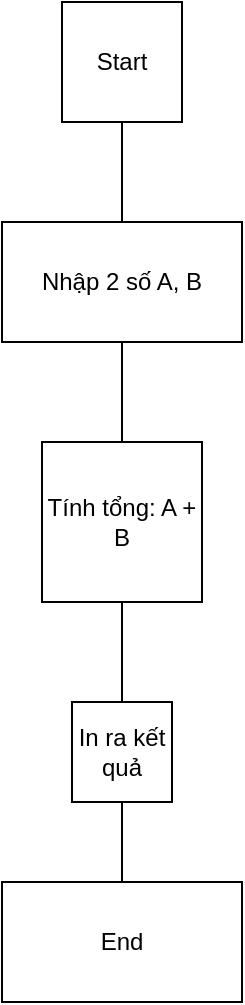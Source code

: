 <mxfile version="25.0.3">
  <diagram name="Trang-1" id="gOBppYX6b1jqM8egk4P6">
    <mxGraphModel dx="880" dy="478" grid="1" gridSize="10" guides="1" tooltips="1" connect="1" arrows="1" fold="1" page="1" pageScale="1" pageWidth="827" pageHeight="1169" math="0" shadow="0">
      <root>
        <mxCell id="0" />
        <mxCell id="1" parent="0" />
        <mxCell id="mojiPeJ_9v6rV2ADxyro-1" value="Start" style="whiteSpace=wrap;html=1;aspect=fixed;" vertex="1" parent="1">
          <mxGeometry x="370" y="30" width="60" height="60" as="geometry" />
        </mxCell>
        <mxCell id="mojiPeJ_9v6rV2ADxyro-2" value="" style="endArrow=none;html=1;rounded=0;entryX=0.5;entryY=1;entryDx=0;entryDy=0;" edge="1" parent="1" target="mojiPeJ_9v6rV2ADxyro-1">
          <mxGeometry width="50" height="50" relative="1" as="geometry">
            <mxPoint x="400" y="140" as="sourcePoint" />
            <mxPoint x="440" y="90" as="targetPoint" />
          </mxGeometry>
        </mxCell>
        <mxCell id="mojiPeJ_9v6rV2ADxyro-3" value="Nhập 2 số A, B" style="rounded=0;whiteSpace=wrap;html=1;" vertex="1" parent="1">
          <mxGeometry x="340" y="140" width="120" height="60" as="geometry" />
        </mxCell>
        <mxCell id="mojiPeJ_9v6rV2ADxyro-14" value="End" style="rounded=0;whiteSpace=wrap;html=1;" vertex="1" parent="1">
          <mxGeometry x="340" y="470" width="120" height="60" as="geometry" />
        </mxCell>
        <mxCell id="mojiPeJ_9v6rV2ADxyro-15" value="" style="endArrow=none;html=1;rounded=0;entryX=0.5;entryY=1;entryDx=0;entryDy=0;" edge="1" parent="1" target="mojiPeJ_9v6rV2ADxyro-3">
          <mxGeometry width="50" height="50" relative="1" as="geometry">
            <mxPoint x="400" y="250" as="sourcePoint" />
            <mxPoint x="420" y="220" as="targetPoint" />
          </mxGeometry>
        </mxCell>
        <mxCell id="mojiPeJ_9v6rV2ADxyro-16" value="Tính tổng: A + B" style="whiteSpace=wrap;html=1;aspect=fixed;" vertex="1" parent="1">
          <mxGeometry x="360" y="250" width="80" height="80" as="geometry" />
        </mxCell>
        <mxCell id="mojiPeJ_9v6rV2ADxyro-17" value="" style="endArrow=none;html=1;rounded=0;entryX=0.5;entryY=1;entryDx=0;entryDy=0;" edge="1" parent="1" target="mojiPeJ_9v6rV2ADxyro-16">
          <mxGeometry width="50" height="50" relative="1" as="geometry">
            <mxPoint x="400" y="380" as="sourcePoint" />
            <mxPoint x="450" y="330" as="targetPoint" />
          </mxGeometry>
        </mxCell>
        <mxCell id="mojiPeJ_9v6rV2ADxyro-18" value="In ra kết quả" style="whiteSpace=wrap;html=1;aspect=fixed;" vertex="1" parent="1">
          <mxGeometry x="375" y="380" width="50" height="50" as="geometry" />
        </mxCell>
        <mxCell id="mojiPeJ_9v6rV2ADxyro-19" value="" style="endArrow=none;html=1;rounded=0;entryX=0.5;entryY=1;entryDx=0;entryDy=0;exitX=0.5;exitY=0;exitDx=0;exitDy=0;" edge="1" parent="1" source="mojiPeJ_9v6rV2ADxyro-14" target="mojiPeJ_9v6rV2ADxyro-18">
          <mxGeometry width="50" height="50" relative="1" as="geometry">
            <mxPoint x="390" y="490" as="sourcePoint" />
            <mxPoint x="440" y="440" as="targetPoint" />
          </mxGeometry>
        </mxCell>
      </root>
    </mxGraphModel>
  </diagram>
</mxfile>
